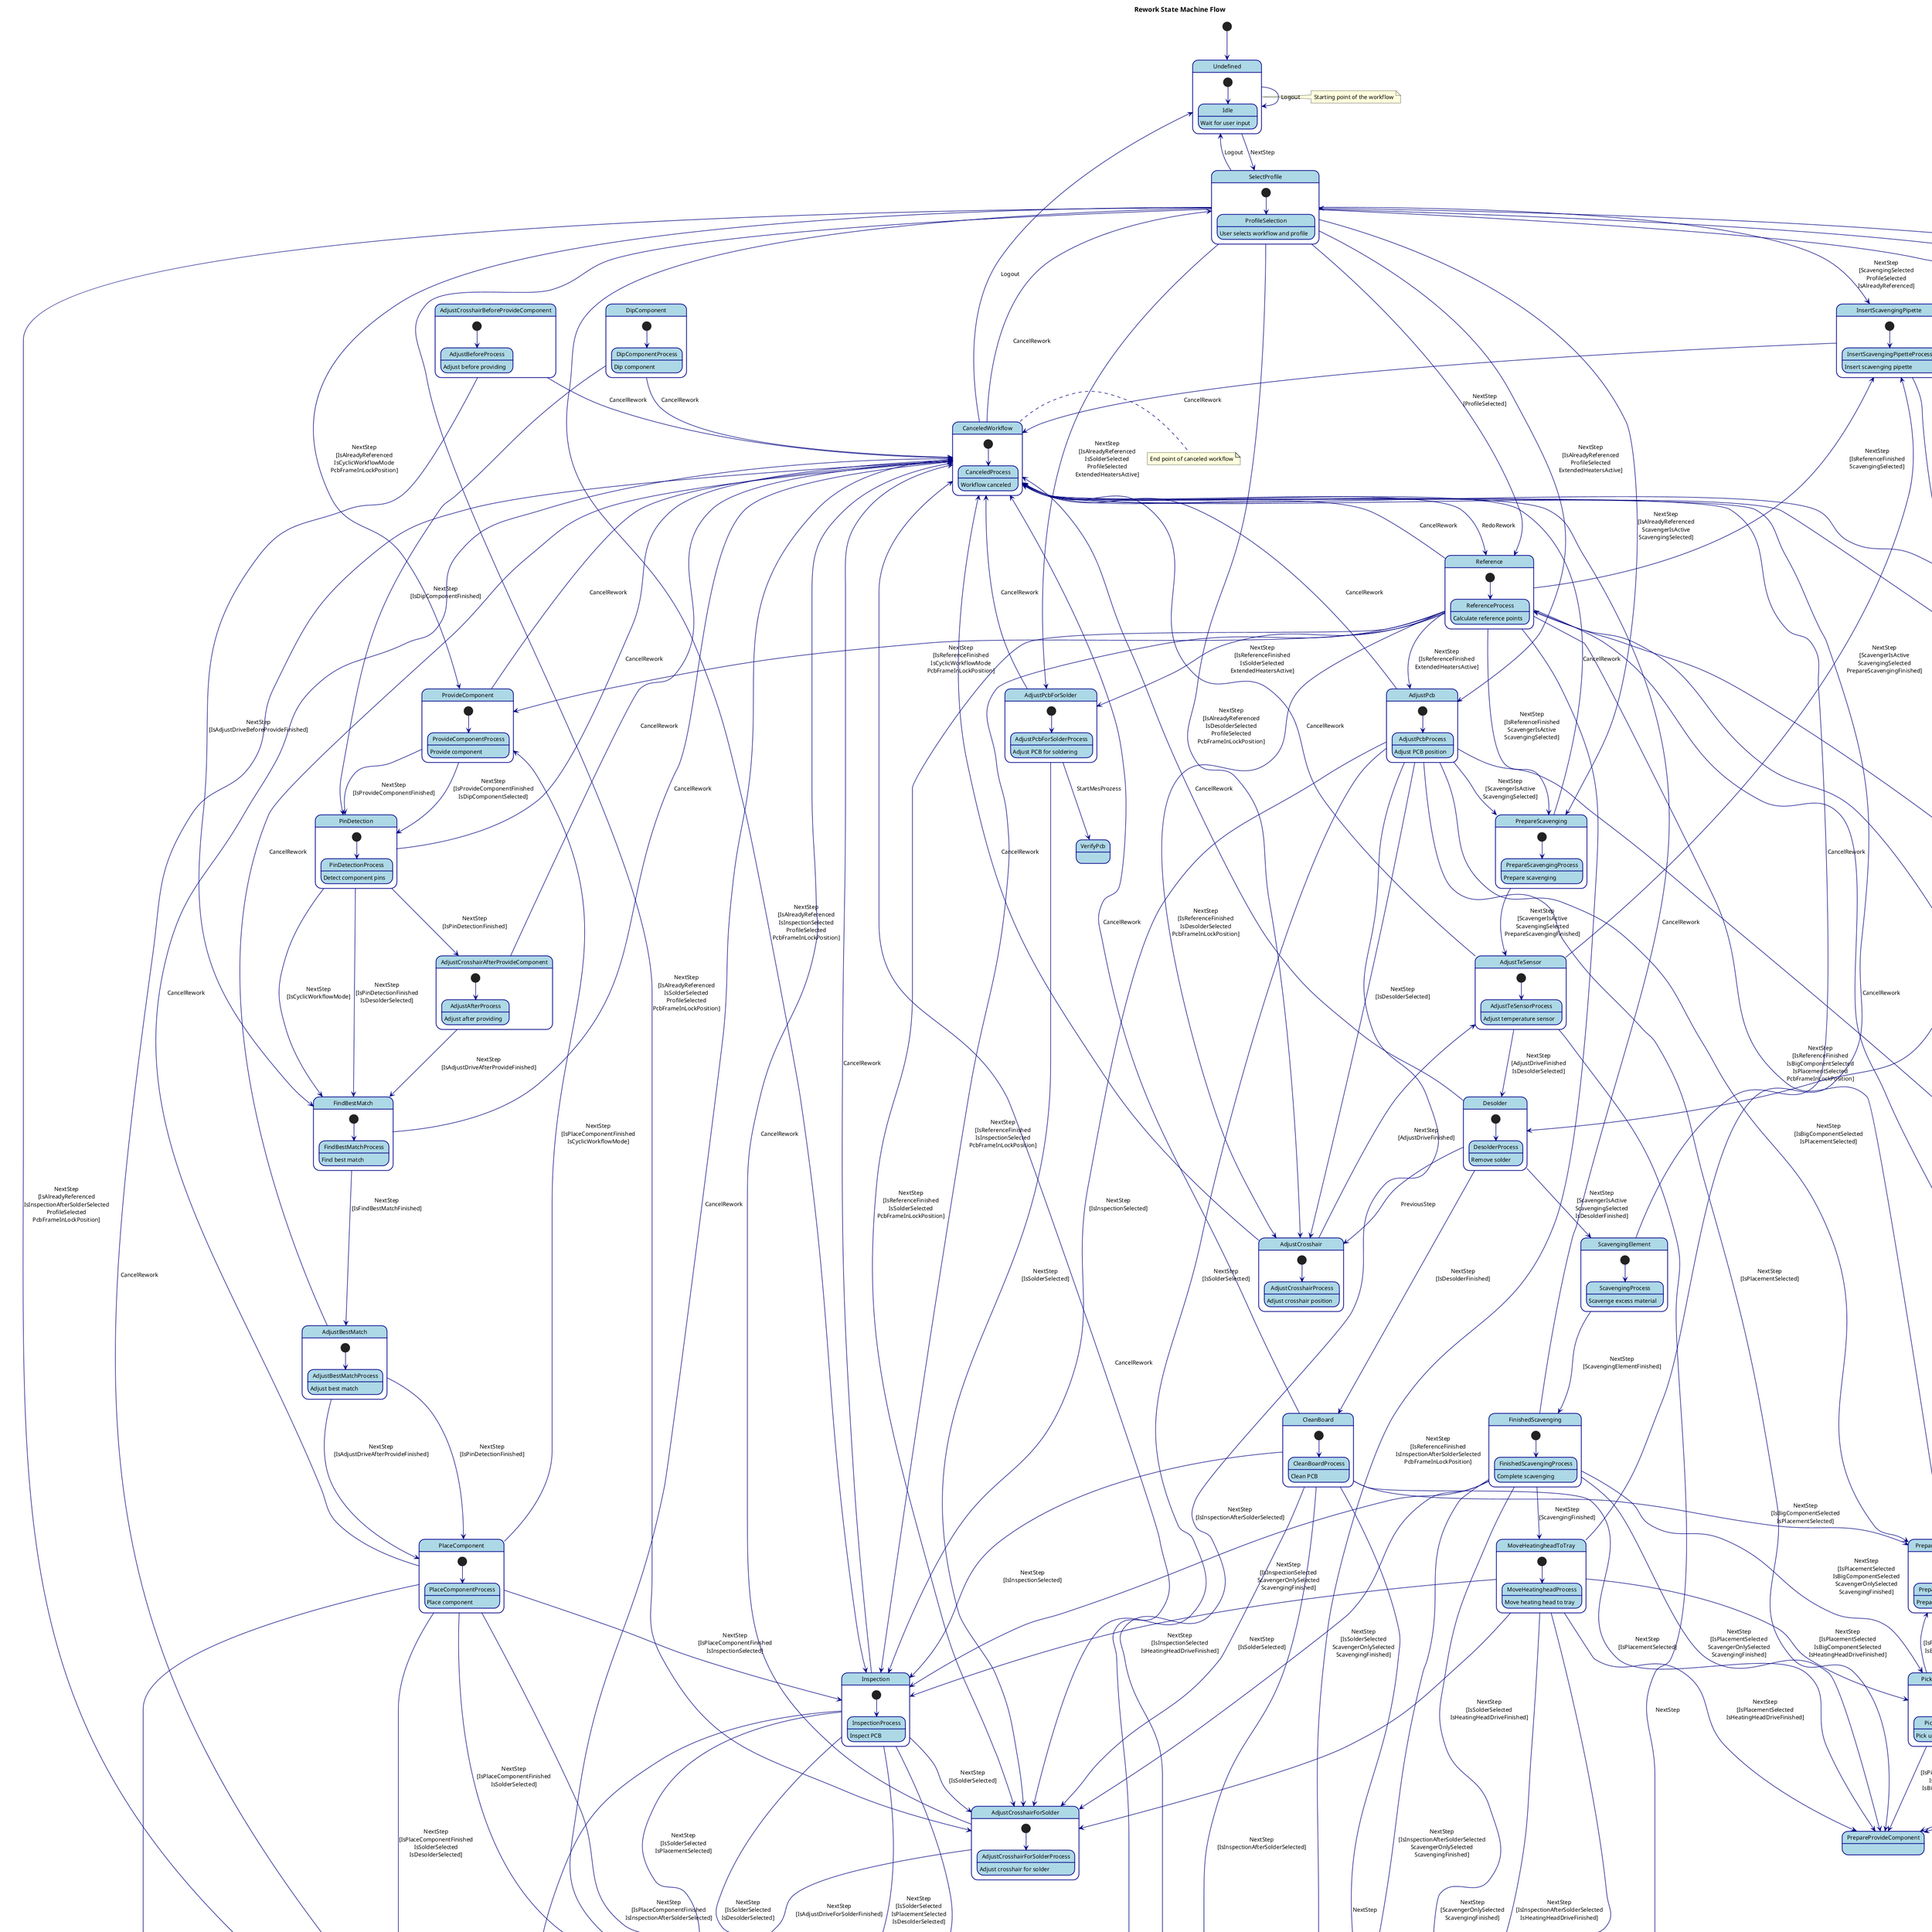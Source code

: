 @startuml ShortedReworkStateMachine
!define DARKBLUE #0000A0
!define DARKGREEN #008000
!define DARKORANGE #FF8C00

skinparam state {
  BackgroundColor LightBlue
  BorderColor DarkBlue
  ArrowColor Navy
  FontColor Black
}

skinparam ArrowThickness 1.1
skinparam StateBorderThickness 1.5
skinparam DefaultFontSize 12

title Rework State Machine Flow

[*] --> Undefined

state Undefined {
  [*] --> Idle
  Idle : Wait for user input
  Undefined --> Undefined : Logout
}

Undefined --> SelectProfile : NextStep

state SelectProfile {
  [*] --> ProfileSelection
  ProfileSelection : User selects workflow and profile
}

SelectProfile --> Undefined : Logout
SelectProfile --> AdjustPcb : NextStep\n[IsAlreadyReferenced\nProfileSelected\nExtendedHeatersActive]
SelectProfile --> PrepareScavenging : NextStep\n[IsAlreadyReferenced\nScavengerIsActive\nScavengingSelected]
SelectProfile --> AdjustCrosshair : NextStep\n[IsAlreadyReferenced\nIsDesolderSelected\nProfileSelected\nPcbFrameInLockPosition]
SelectProfile --> PreparePickUpFromTray : NextStep\n[IsAlreadyReferenced\nIsBigComponentSelected\nIsPlacementSelected\nPcbFrameInLockPosition\nProfileSelected]
SelectProfile --> ProvideComponent : NextStep\n[IsAlreadyReferenced\nIsCyclicWorkflowMode\nPcbFrameInLockPosition]
SelectProfile --> PrepareProvideComponent : NextStep\n[IsAlreadyReferenced\nIsPlacementSelected\nProfileSelected\nPcbFrameInLockPosition]
SelectProfile --> Inspection : NextStep\n[IsAlreadyReferenced\nIsInspectionSelected\nProfileSelected\nPcbFrameInLockPosition]
SelectProfile --> AdjustPcbForSolder : NextStep\n[IsAlreadyReferenced\nIsSolderSelected\nProfileSelected\nExtendedHeatersActive]
SelectProfile --> AdjustCrosshairForSolder : NextStep\n[IsAlreadyReferenced\nIsSolderSelected\nProfileSelected\nPcbFrameInLockPosition]
SelectProfile --> InspectionAfterSolder : NextStep\n[IsAlreadyReferenced\nIsInspectionAfterSolderSelected\nProfileSelected\nPcbFrameInLockPosition]
SelectProfile --> Reference : NextStep\n[ProfileSelected]
SelectProfile --> InsertScavengingPipette : NextStep\n[ScavengingSelected\nProfileSelected\nIsAlreadyReferenced]

state Reference {
  [*] --> ReferenceProcess
  ReferenceProcess : Calculate reference points
}

Reference --> ProvideComponent : NextStep\n[IsReferenceFinished\nIsCyclicWorkflowMode\nPcbFrameInLockPosition]
Reference --> AdjustPcb : NextStep\n[IsReferenceFinished\nExtendedHeatersActive]
Reference --> PrepareScavenging : NextStep\n[IsReferenceFinished\nScavengerIsActive\nScavengingSelected]
Reference --> AdjustCrosshair : NextStep\n[IsReferenceFinished\nIsDesolderSelected\nPcbFrameInLockPosition]
Reference --> PreparePickUpFromTray : NextStep\n[IsReferenceFinished\nIsBigComponentSelected\nIsPlacementSelected\nPcbFrameInLockPosition]
Reference --> PrepareProvideComponent : NextStep\n[IsReferenceFinished\nIsPlacementSelected\nPcbFrameInLockPosition]
Reference --> Inspection : NextStep\n[IsReferenceFinished\nIsInspectionSelected\nPcbFrameInLockPosition]
Reference --> AdjustPcbForSolder : NextStep\n[IsReferenceFinished\nIsSolderSelected\nExtendedHeatersActive]
Reference --> AdjustCrosshairForSolder : NextStep\n[IsReferenceFinished\nIsSolderSelected\nPcbFrameInLockPosition]
Reference --> InspectionAfterSolder : NextStep\n[IsReferenceFinished\nIsInspectionAfterSolderSelected\nPcbFrameInLockPosition]
Reference --> CanceledWorkflow : CancelRework
Reference --> InsertScavengingPipette : NextStep\n[IsReferenceFinished\nScavengingSelected]

state AdjustPcb {
  [*] --> AdjustPcbProcess
  AdjustPcbProcess : Adjust PCB position
}

AdjustPcb --> PrepareScavenging : NextStep\n[ScavengerIsActive\nScavengingSelected]
AdjustPcb --> AdjustCrosshair : NextStep\n[IsDesolderSelected]
AdjustPcb --> PreparePickUpFromTray : NextStep\n[IsBigComponentSelected\nIsPlacementSelected]
AdjustPcb --> PrepareProvideComponent : NextStep\n[IsPlacementSelected]
AdjustPcb --> Inspection : NextStep\n[IsInspectionSelected]
AdjustPcb --> AdjustCrosshairForSolder : NextStep\n[IsSolderSelected]
AdjustPcb --> InspectionAfterSolder : NextStep\n[IsInspectionAfterSolderSelected]
AdjustPcb --> FinishRework : NextStep
AdjustPcb --> CanceledWorkflow : CancelRework

state AdjustCrosshair {
  [*] --> AdjustCrosshairProcess
  AdjustCrosshairProcess : Adjust crosshair position
}

AdjustCrosshair --> AdjustTeSensor : NextStep\n[AdjustDriveFinished]
AdjustCrosshair --> CanceledWorkflow : CancelRework

state AdjustTeSensor {
  [*] --> AdjustTeSensorProcess
  AdjustTeSensorProcess : Adjust temperature sensor
}

AdjustTeSensor --> InsertScavengingPipette : NextStep\n[ScavengerIsActive\nScavengingSelected\nPrepareScavengingFinished]
AdjustTeSensor --> Desolder : NextStep\n[AdjustDriveFinished\nIsDesolderSelected]
AdjustTeSensor --> FinishRework : NextStep
AdjustTeSensor --> CanceledWorkflow : CancelRework

state InsertScavengingPipette {
  [*] --> InsertScavengingPipetteProcess
  InsertScavengingPipetteProcess : Insert scavenging pipette
}

InsertScavengingPipette --> Desolder : NextStep\n[InsertScavengingPipetteFinished]
InsertScavengingPipette --> CanceledWorkflow : CancelRework

state Desolder {
  [*] --> DesolderProcess
  DesolderProcess : Remove solder
}

Desolder --> ScavengingElement : NextStep\n[ScavengerIsActive\nScavengingSelected\nIsDesolderFinished]
Desolder --> CleanBoard : NextStep\n[IsDesolderFinished]
Desolder --> AdjustCrosshair : PreviousStep
Desolder --> CanceledWorkflow : CancelRework

state ScavengingElement {
  [*] --> ScavengingProcess
  ScavengingProcess : Scavenge excess material
}

ScavengingElement --> FinishedScavenging : NextStep\n[ScavengingElementFinished]
ScavengingElement --> CanceledWorkflow : CancelRework

state FinishedScavenging {
  [*] --> FinishedScavengingProcess
  FinishedScavengingProcess : Complete scavenging
}

FinishedScavenging --> PrepareProvideComponent : NextStep\n[IsPlacementSelected\nScavengerOnlySelected\nScavengingFinished]
FinishedScavenging --> PickUpFromTray : NextStep\n[IsPlacementSelected\nIsBigComponentSelected\nScavengerOnlySelected\nScavengingFinished]
FinishedScavenging --> Inspection : NextStep\n[IsInspectionSelected\nScavengerOnlySelected\nScavengingFinished]
FinishedScavenging --> AdjustCrosshairForSolder : NextStep\n[IsSolderSelected\nScavengerOnlySelected\nScavengingFinished]
FinishedScavenging --> InspectionAfterSolder : NextStep\n[IsInspectionAfterSolderSelected\nScavengerOnlySelected\nScavengingFinished]
FinishedScavenging --> FinishRework : NextStep\n[ScavengerOnlySelected\nScavengingFinished]
FinishedScavenging --> MoveHeatingheadToTray : NextStep\n[ScavengingFinished]
FinishedScavenging --> CanceledWorkflow : CancelRework

state CleanBoard {
  [*] --> CleanBoardProcess
  CleanBoardProcess : Clean PCB
}

CleanBoard --> PreparePickUpFromTray : NextStep\n[IsBigComponentSelected\nIsPlacementSelected]
CleanBoard --> PrepareProvideComponent : NextStep\n[IsPlacementSelected]
CleanBoard --> Inspection : NextStep\n[IsInspectionSelected]
CleanBoard --> AdjustCrosshairForSolder : NextStep\n[IsSolderSelected]
CleanBoard --> InspectionAfterSolder : NextStep\n[IsInspectionAfterSolderSelected]
CleanBoard --> FinishRework : NextStep
CleanBoard --> CanceledWorkflow : CancelRework

state ProvideComponent {
  [*] --> ProvideComponentProcess
  ProvideComponentProcess : Provide component
}

ProvideComponent --> PinDetection : NextStep\n[IsProvideComponentFinished\nIsDipComponentSelected]
ProvideComponent --> PinDetection : NextStep\n[IsProvideComponentFinished]
ProvideComponent --> CanceledWorkflow : CancelRework

state DipComponent {
  [*] --> DipComponentProcess
  DipComponentProcess : Dip component
}

DipComponent --> PinDetection : NextStep\n[IsDipComponentFinished]
DipComponent --> CanceledWorkflow : CancelRework

state PreparePickUpFromTray {
  [*] --> PreparePickUpProcess
  PreparePickUpProcess : Prepare pickup
}

PreparePickUpFromTray --> PickUpFromTray : NextStep\n[IsPreparePickUpFromTrayFinished]
PreparePickUpFromTray --> CanceledWorkflow : CancelRework

state PickUpFromTray {
  [*] --> PickUpProcess
  PickUpProcess : Pick up component
}

PickUpFromTray --> PrepareProvideComponent : NextStep\n[IsPickUpFromTrayFinished\nIsPlacementSelected\nIsBigComponentSelected]
PickUpFromTray --> PreparePickUpFromTray : NextStep\n[IsPickUpFromTrayFinished\nIsBigComponentSelected]
PickUpFromTray --> CanceledWorkflow : CancelRework

state PinDetection {
  [*] --> PinDetectionProcess
  PinDetectionProcess : Detect component pins
}

PinDetection --> FindBestMatch : NextStep\n[IsPinDetectionFinished\nIsDesolderSelected]
PinDetection --> FindBestMatch : NextStep\n[IsCyclicWorkflowMode]
PinDetection --> AdjustCrosshairAfterProvideComponent : NextStep\n[IsPinDetectionFinished]
PinDetection --> CanceledWorkflow : CancelRework

state AdjustCrosshairBeforeProvideComponent {
  [*] --> AdjustBeforeProcess
  AdjustBeforeProcess : Adjust before providing
}

AdjustCrosshairBeforeProvideComponent --> FindBestMatch : NextStep\n[IsAdjustDriveBeforeProvideFinished]
AdjustCrosshairBeforeProvideComponent --> CanceledWorkflow : CancelRework

state AdjustCrosshairAfterProvideComponent {
  [*] --> AdjustAfterProcess
  AdjustAfterProcess : Adjust after providing
}

AdjustCrosshairAfterProvideComponent --> FindBestMatch : NextStep\n[IsAdjustDriveAfterProvideFinished]
AdjustCrosshairAfterProvideComponent --> CanceledWorkflow : CancelRework

state FindBestMatch {
  [*] --> FindBestMatchProcess
  FindBestMatchProcess : Find best match
}

FindBestMatch --> AdjustBestMatch : NextStep\n[IsFindBestMatchFinished]
FindBestMatch --> CanceledWorkflow : CancelRework

state AdjustBestMatch {
  [*] --> AdjustBestMatchProcess
  AdjustBestMatchProcess : Adjust best match
}

AdjustBestMatch --> PlaceComponent : NextStep\n[IsPinDetectionFinished]
AdjustBestMatch --> PlaceComponent : NextStep\n[IsAdjustDriveAfterProvideFinished]
AdjustBestMatch --> CanceledWorkflow : CancelRework

state PlaceComponent {
  [*] --> PlaceComponentProcess
  PlaceComponentProcess : Place component
}

PlaceComponent --> ProvideComponent : NextStep\n[IsPlaceComponentFinished\nIsCyclicWorkflowMode]
PlaceComponent --> Inspection : NextStep\n[IsPlaceComponentFinished\nIsInspectionSelected]
PlaceComponent --> Solder : NextStep\n[IsPlaceComponentFinished\nIsSolderSelected\nIsDesolderSelected]
PlaceComponent --> AdjustTeSensorForSolder : NextStep\n[IsPlaceComponentFinished\nIsSolderSelected]
PlaceComponent --> InspectionAfterSolder : NextStep\n[IsPlaceComponentFinished\nIsInspectionAfterSolderSelected]
PlaceComponent --> FinishRework : NextStep\n[IsPlaceComponentFinished]
PlaceComponent --> CanceledWorkflow : CancelRework

state Inspection {
  [*] --> InspectionProcess
  InspectionProcess : Inspect PCB
}

Inspection --> Solder : NextStep\n[IsSolderSelected\nIsDesolderSelected]
Inspection --> AdjustTeSensorForSolder : NextStep\n[IsSolderSelected\nIsPlacementSelected]
Inspection --> Solder : NextStep\n[IsSolderSelected\nIsPlacementSelected\nIsDesolderSelected]
Inspection --> AdjustCrosshairForSolder : NextStep\n[IsSolderSelected]
Inspection --> FinishRework : NextStep\n[IsInspectionAfterSolderSelected]
Inspection --> FinishRework : NextStep
Inspection --> CanceledWorkflow : CancelRework

state AdjustPcbForSolder {
  [*] --> AdjustPcbForSolderProcess
  AdjustPcbForSolderProcess : Adjust PCB for soldering
}

AdjustPcbForSolder --> AdjustCrosshairForSolder : NextStep\n[IsSolderSelected]
AdjustPcbForSolder --> CanceledWorkflow : CancelRework
AdjustPcbForSolder --> VerifyPcb : StartMesProzess

state AdjustCrosshairForSolder {
  [*] --> AdjustCrosshairForSolderProcess
  AdjustCrosshairForSolderProcess : Adjust crosshair for solder
}

AdjustCrosshairForSolder --> AdjustTeSensorForSolder : NextStep\n[IsAdjustDriveForSolderFinished]
AdjustCrosshairForSolder --> CanceledWorkflow : CancelRework

state AdjustTeSensorForSolder {
  [*] --> AdjustTeSensorForSolderProcess
  AdjustTeSensorForSolderProcess : Adjust temp sensor for solder
}

AdjustTeSensorForSolder --> Solder : NextStep\n[IsSolderSelected]
AdjustTeSensorForSolder --> InspectionAfterSolder : NextStep\n[IsInspectionAfterSolderSelected]
AdjustTeSensorForSolder --> FinishRework : NextStep\n[IsSolderingFinished]
AdjustTeSensorForSolder --> CanceledWorkflow : CancelRework

state Solder {
  [*] --> SolderProcess
  SolderProcess : Apply solder
}

Solder --> InspectionAfterSolder : NextStep\n[IsSolderingFinished\nIsInspectionAfterSolderSelected]
Solder --> FinishRework : NextStep\n[IsSolderingFinished]
Solder --> CanceledWorkflow : CancelRework

state InspectionAfterSolder {
  [*] --> InspectionAfterSolderProcess
  InspectionAfterSolderProcess : Inspect after soldering
}

InspectionAfterSolder --> FinishRework : NextStep
InspectionAfterSolder --> CanceledWorkflow : CancelRework

state PrepareScavenging {
  [*] --> PrepareScavengingProcess
  PrepareScavengingProcess : Prepare scavenging
}

PrepareScavenging --> AdjustTeSensor : NextStep\n[ScavengerIsActive\nScavengingSelected\nPrepareScavengingFinished]
PrepareScavenging --> CanceledWorkflow : CancelRework

state MoveHeatingheadToTray {
  [*] --> MoveHeatingheadProcess
  MoveHeatingheadProcess : Move heating head to tray
}

MoveHeatingheadToTray --> PrepareProvideComponent : NextStep\n[IsPlacementSelected\nIsHeatingHeadDriveFinished]
MoveHeatingheadToTray --> PickUpFromTray : NextStep\n[IsPlacementSelected\nIsBigComponentSelected\nIsHeatingHeadDriveFinished]
MoveHeatingheadToTray --> Inspection : NextStep\n[IsInspectionSelected\nIsHeatingHeadDriveFinished]
MoveHeatingheadToTray --> AdjustCrosshairForSolder : NextStep\n[IsSolderSelected\nIsHeatingHeadDriveFinished]
MoveHeatingheadToTray --> InspectionAfterSolder : NextStep\n[IsInspectionAfterSolderSelected\nIsHeatingHeadDriveFinished]
MoveHeatingheadToTray --> FinishRework : NextStep\n[IsHeatingHeadDriveFinished]
MoveHeatingheadToTray --> CanceledWorkflow : CancelRework

state FinishRework {
  [*] --> FinishReworkProcess
  FinishReworkProcess : Finish rework process
}

FinishRework --> Reference : NextStep
FinishRework --> Reference : RedoRework
FinishRework --> SelectProfile : CancelRework

state CanceledWorkflow {
  [*] --> CanceledProcess
  CanceledProcess : Workflow canceled
}

CanceledWorkflow --> Undefined : Logout
CanceledWorkflow --> Reference : RedoRework
CanceledWorkflow --> SelectProfile : CancelRework


note right of Undefined
  Starting point of the workflow
end note

note right of FinishRework
  End point of successful workflow
end note

note right of CanceledWorkflow
  End point of canceled workflow
end note

@enduml